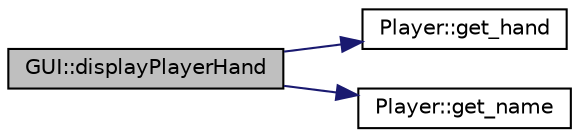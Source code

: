 digraph "GUI::displayPlayerHand"
{
 // INTERACTIVE_SVG=YES
 // LATEX_PDF_SIZE
  edge [fontname="Helvetica",fontsize="10",labelfontname="Helvetica",labelfontsize="10"];
  node [fontname="Helvetica",fontsize="10",shape=record];
  rankdir="LR";
  Node1 [label="GUI::displayPlayerHand",height=0.2,width=0.4,color="black", fillcolor="grey75", style="filled", fontcolor="black",tooltip="Displays the hand of a player."];
  Node1 -> Node2 [color="midnightblue",fontsize="10",style="solid",fontname="Helvetica"];
  Node2 [label="Player::get_hand",height=0.2,width=0.4,color="black", fillcolor="white", style="filled",URL="$class_player.html#a37e8e81092cab91b3136f56f2faa7d11",tooltip="Gets the player's current hand of cards."];
  Node1 -> Node3 [color="midnightblue",fontsize="10",style="solid",fontname="Helvetica"];
  Node3 [label="Player::get_name",height=0.2,width=0.4,color="black", fillcolor="white", style="filled",URL="$class_player.html#afca8141f38b60b526fd2f874523a2726",tooltip="Gets the name of the player."];
}
